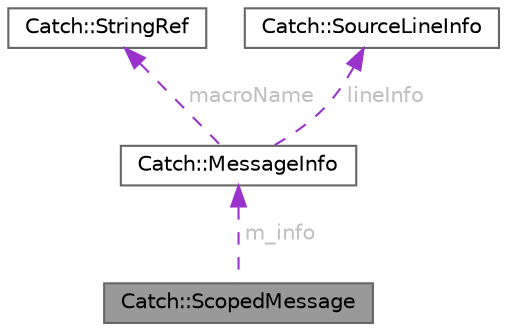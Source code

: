 digraph "Catch::ScopedMessage"
{
 // LATEX_PDF_SIZE
  bgcolor="transparent";
  edge [fontname=Helvetica,fontsize=10,labelfontname=Helvetica,labelfontsize=10];
  node [fontname=Helvetica,fontsize=10,shape=box,height=0.2,width=0.4];
  Node1 [id="Node000001",label="Catch::ScopedMessage",height=0.2,width=0.4,color="gray40", fillcolor="grey60", style="filled", fontcolor="black",tooltip=" "];
  Node2 -> Node1 [id="edge4_Node000001_Node000002",dir="back",color="darkorchid3",style="dashed",tooltip=" ",label=" m_info",fontcolor="grey" ];
  Node2 [id="Node000002",label="Catch::MessageInfo",height=0.2,width=0.4,color="gray40", fillcolor="white", style="filled",URL="$struct_catch_1_1_message_info.html",tooltip=" "];
  Node3 -> Node2 [id="edge5_Node000002_Node000003",dir="back",color="darkorchid3",style="dashed",tooltip=" ",label=" macroName",fontcolor="grey" ];
  Node3 [id="Node000003",label="Catch::StringRef",height=0.2,width=0.4,color="gray40", fillcolor="white", style="filled",URL="$class_catch_1_1_string_ref.html",tooltip=" "];
  Node4 -> Node2 [id="edge6_Node000002_Node000004",dir="back",color="darkorchid3",style="dashed",tooltip=" ",label=" lineInfo",fontcolor="grey" ];
  Node4 [id="Node000004",label="Catch::SourceLineInfo",height=0.2,width=0.4,color="gray40", fillcolor="white", style="filled",URL="$struct_catch_1_1_source_line_info.html",tooltip=" "];
}
